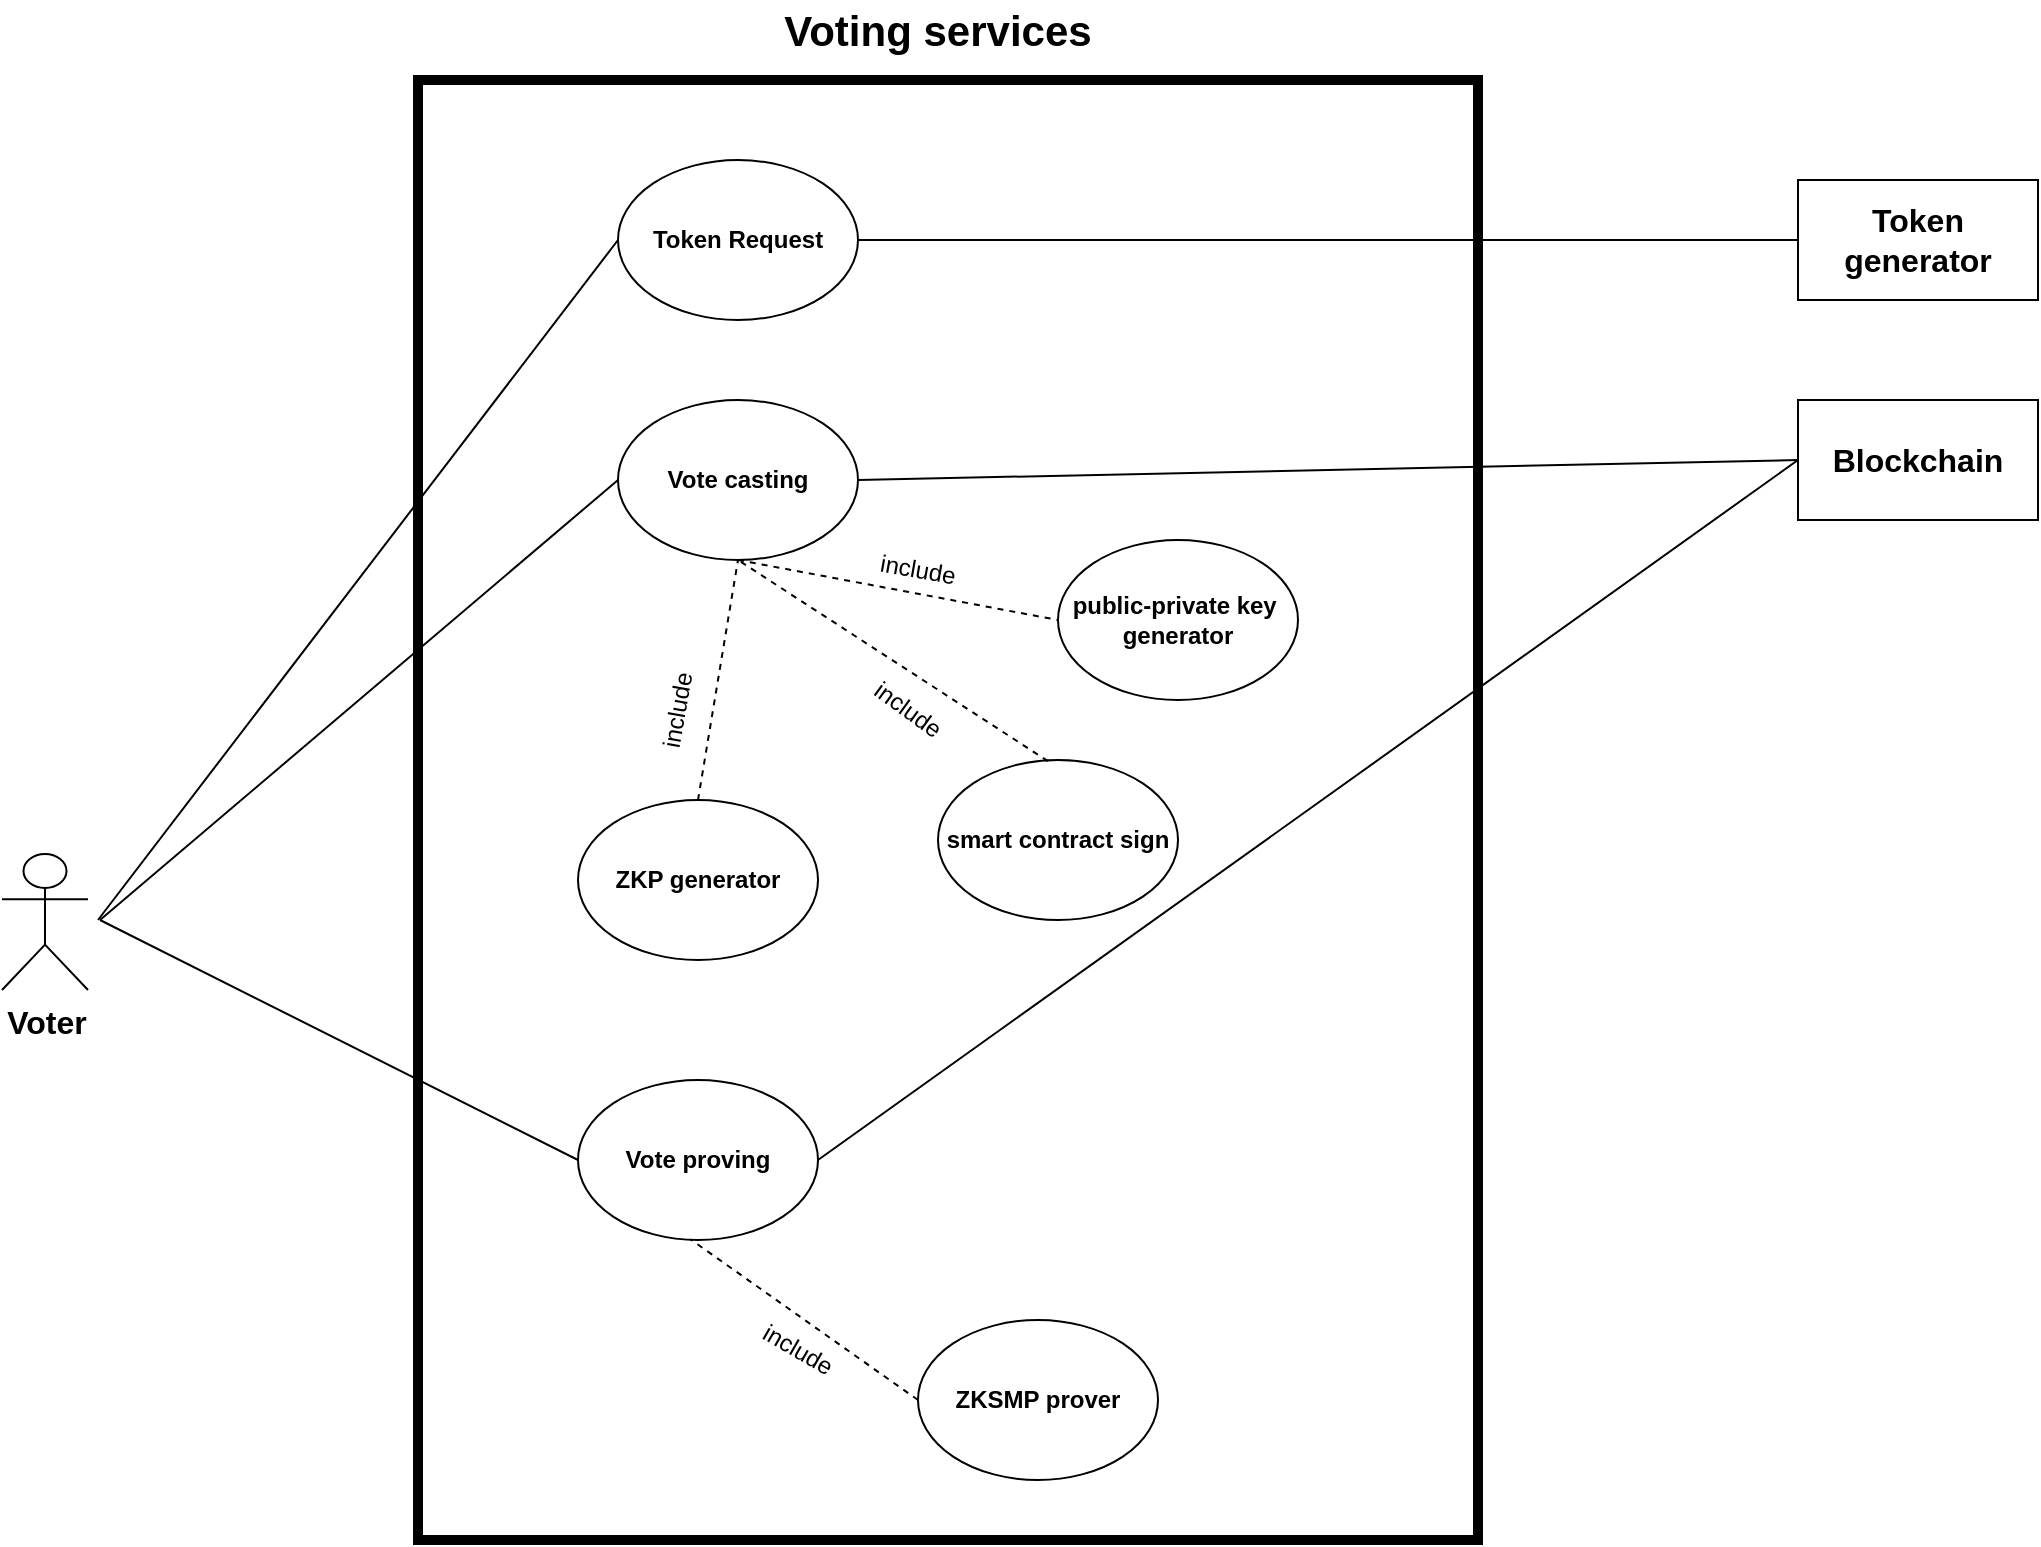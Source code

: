 <mxfile version="25.0.1">
  <diagram name="Page-1" id="ATfXu8jkNSImCt0j8Cfg">
    <mxGraphModel dx="1956" dy="2258" grid="1" gridSize="10" guides="1" tooltips="1" connect="1" arrows="1" fold="1" page="1" pageScale="1" pageWidth="850" pageHeight="1100" math="0" shadow="0">
      <root>
        <mxCell id="0" />
        <mxCell id="1" parent="0" />
        <mxCell id="P-7HhU2dx_47wgBdvO1a-7" value="" style="rounded=0;whiteSpace=wrap;html=1;fillColor=none;strokeWidth=5;" vertex="1" parent="1">
          <mxGeometry x="230" y="-40" width="530" height="730" as="geometry" />
        </mxCell>
        <mxCell id="1GnM5Je0mjcqMMnKxtjH-3" value="&lt;b&gt;Token Request&lt;/b&gt;" style="ellipse;whiteSpace=wrap;html=1;" parent="1" vertex="1">
          <mxGeometry x="330" width="120" height="80" as="geometry" />
        </mxCell>
        <mxCell id="1GnM5Je0mjcqMMnKxtjH-4" value="&lt;b&gt;Vote casting&lt;/b&gt;" style="ellipse;whiteSpace=wrap;html=1;" parent="1" vertex="1">
          <mxGeometry x="330" y="120" width="120" height="80" as="geometry" />
        </mxCell>
        <mxCell id="1GnM5Je0mjcqMMnKxtjH-6" value="&lt;b&gt;Vote proving&lt;/b&gt;" style="ellipse;whiteSpace=wrap;html=1;" parent="1" vertex="1">
          <mxGeometry x="310" y="460" width="120" height="80" as="geometry" />
        </mxCell>
        <mxCell id="1GnM5Je0mjcqMMnKxtjH-8" value="" style="endArrow=none;html=1;rounded=0;entryX=0;entryY=0.5;entryDx=0;entryDy=0;" parent="1" target="1GnM5Je0mjcqMMnKxtjH-3" edge="1">
          <mxGeometry width="50" height="50" relative="1" as="geometry">
            <mxPoint x="70" y="380" as="sourcePoint" />
            <mxPoint x="210" y="360" as="targetPoint" />
          </mxGeometry>
        </mxCell>
        <mxCell id="1GnM5Je0mjcqMMnKxtjH-11" value="" style="endArrow=none;html=1;rounded=0;entryX=0;entryY=0.5;entryDx=0;entryDy=0;" parent="1" target="1GnM5Je0mjcqMMnKxtjH-4" edge="1">
          <mxGeometry width="50" height="50" relative="1" as="geometry">
            <mxPoint x="71" y="380" as="sourcePoint" />
            <mxPoint x="190" y="460" as="targetPoint" />
          </mxGeometry>
        </mxCell>
        <mxCell id="1GnM5Je0mjcqMMnKxtjH-13" value="" style="endArrow=none;html=1;rounded=0;exitX=0;exitY=0.5;exitDx=0;exitDy=0;" parent="1" source="1GnM5Je0mjcqMMnKxtjH-6" edge="1">
          <mxGeometry width="50" height="50" relative="1" as="geometry">
            <mxPoint x="150" y="620" as="sourcePoint" />
            <mxPoint x="71" y="380" as="targetPoint" />
          </mxGeometry>
        </mxCell>
        <mxCell id="P-7HhU2dx_47wgBdvO1a-6" value="&lt;b&gt;&lt;font style=&quot;font-size: 16px;&quot;&gt;Voter&lt;/font&gt;&lt;/b&gt;" style="shape=umlActor;verticalLabelPosition=bottom;verticalAlign=top;html=1;outlineConnect=0;" vertex="1" parent="1">
          <mxGeometry x="22" y="347" width="43" height="68" as="geometry" />
        </mxCell>
        <mxCell id="P-7HhU2dx_47wgBdvO1a-10" value="&lt;b&gt;&lt;font style=&quot;font-size: 21px;&quot;&gt;Voting services&lt;/font&gt;&lt;/b&gt;" style="text;html=1;align=center;verticalAlign=middle;whiteSpace=wrap;rounded=0;" vertex="1" parent="1">
          <mxGeometry x="230" y="-80" width="520" height="30" as="geometry" />
        </mxCell>
        <mxCell id="P-7HhU2dx_47wgBdvO1a-23" value="&lt;b&gt;&lt;font style=&quot;font-size: 16px;&quot;&gt;Token generator&lt;/font&gt;&lt;/b&gt;" style="rounded=0;whiteSpace=wrap;html=1;" vertex="1" parent="1">
          <mxGeometry x="920" y="10" width="120" height="60" as="geometry" />
        </mxCell>
        <mxCell id="P-7HhU2dx_47wgBdvO1a-24" value="" style="endArrow=none;html=1;rounded=0;exitX=1;exitY=0.5;exitDx=0;exitDy=0;entryX=0;entryY=0.5;entryDx=0;entryDy=0;" edge="1" parent="1" source="1GnM5Je0mjcqMMnKxtjH-3" target="P-7HhU2dx_47wgBdvO1a-23">
          <mxGeometry width="50" height="50" relative="1" as="geometry">
            <mxPoint x="510" y="300" as="sourcePoint" />
            <mxPoint x="650" y="320" as="targetPoint" />
          </mxGeometry>
        </mxCell>
        <mxCell id="P-7HhU2dx_47wgBdvO1a-25" value="&lt;b&gt;&lt;font style=&quot;font-size: 16px;&quot;&gt;Blockchain&lt;/font&gt;&lt;/b&gt;" style="rounded=0;whiteSpace=wrap;html=1;" vertex="1" parent="1">
          <mxGeometry x="920" y="120" width="120" height="60" as="geometry" />
        </mxCell>
        <mxCell id="P-7HhU2dx_47wgBdvO1a-26" value="" style="endArrow=none;html=1;rounded=0;exitX=1;exitY=0.5;exitDx=0;exitDy=0;entryX=0;entryY=0.5;entryDx=0;entryDy=0;" edge="1" parent="1" source="1GnM5Je0mjcqMMnKxtjH-4" target="P-7HhU2dx_47wgBdvO1a-25">
          <mxGeometry width="50" height="50" relative="1" as="geometry">
            <mxPoint x="520" y="430" as="sourcePoint" />
            <mxPoint x="650" y="430" as="targetPoint" />
          </mxGeometry>
        </mxCell>
        <mxCell id="P-7HhU2dx_47wgBdvO1a-29" value="" style="endArrow=none;html=1;rounded=0;exitX=1;exitY=0.5;exitDx=0;exitDy=0;entryX=0;entryY=0.5;entryDx=0;entryDy=0;" edge="1" parent="1" source="1GnM5Je0mjcqMMnKxtjH-6" target="P-7HhU2dx_47wgBdvO1a-25">
          <mxGeometry width="50" height="50" relative="1" as="geometry">
            <mxPoint x="510" y="650" as="sourcePoint" />
            <mxPoint x="650" y="430" as="targetPoint" />
          </mxGeometry>
        </mxCell>
        <mxCell id="P-7HhU2dx_47wgBdvO1a-39" value="&lt;b&gt;public-private key&amp;nbsp;&lt;/b&gt;&lt;div&gt;&lt;b&gt;generator&lt;/b&gt;&lt;/div&gt;" style="ellipse;whiteSpace=wrap;html=1;" vertex="1" parent="1">
          <mxGeometry x="550" y="190" width="120" height="80" as="geometry" />
        </mxCell>
        <mxCell id="P-7HhU2dx_47wgBdvO1a-40" value="" style="endArrow=none;dashed=1;html=1;rounded=0;entryX=0;entryY=0.5;entryDx=0;entryDy=0;exitX=0.5;exitY=1;exitDx=0;exitDy=0;" edge="1" parent="1" source="1GnM5Je0mjcqMMnKxtjH-4" target="P-7HhU2dx_47wgBdvO1a-39">
          <mxGeometry width="50" height="50" relative="1" as="geometry">
            <mxPoint x="469.524" y="218.005" as="sourcePoint" />
            <mxPoint x="430" y="230" as="targetPoint" />
          </mxGeometry>
        </mxCell>
        <mxCell id="P-7HhU2dx_47wgBdvO1a-43" value="&lt;div&gt;&lt;b&gt;smart contract sign&lt;/b&gt;&lt;/div&gt;" style="ellipse;whiteSpace=wrap;html=1;" vertex="1" parent="1">
          <mxGeometry x="490" y="300" width="120" height="80" as="geometry" />
        </mxCell>
        <mxCell id="P-7HhU2dx_47wgBdvO1a-44" value="" style="endArrow=none;dashed=1;html=1;rounded=0;exitX=0.458;exitY=0.007;exitDx=0;exitDy=0;exitPerimeter=0;entryX=0.5;entryY=1;entryDx=0;entryDy=0;" edge="1" parent="1" source="P-7HhU2dx_47wgBdvO1a-43" target="1GnM5Je0mjcqMMnKxtjH-4">
          <mxGeometry width="50" height="50" relative="1" as="geometry">
            <mxPoint x="330" y="290" as="sourcePoint" />
            <mxPoint x="400" y="200" as="targetPoint" />
          </mxGeometry>
        </mxCell>
        <mxCell id="P-7HhU2dx_47wgBdvO1a-45" value="include" style="text;html=1;align=center;verticalAlign=middle;whiteSpace=wrap;rounded=0;rotation=36;" vertex="1" parent="1">
          <mxGeometry x="445" y="260" width="60" height="30" as="geometry" />
        </mxCell>
        <mxCell id="P-7HhU2dx_47wgBdvO1a-47" value="include" style="text;html=1;align=center;verticalAlign=middle;whiteSpace=wrap;rounded=0;rotation=10;" vertex="1" parent="1">
          <mxGeometry x="450" y="190" width="60" height="30" as="geometry" />
        </mxCell>
        <mxCell id="P-7HhU2dx_47wgBdvO1a-48" value="&lt;div&gt;&lt;b&gt;ZKP generator&lt;/b&gt;&lt;/div&gt;" style="ellipse;whiteSpace=wrap;html=1;" vertex="1" parent="1">
          <mxGeometry x="310" y="320" width="120" height="80" as="geometry" />
        </mxCell>
        <mxCell id="P-7HhU2dx_47wgBdvO1a-49" value="" style="endArrow=none;dashed=1;html=1;rounded=0;entryX=0.5;entryY=1;entryDx=0;entryDy=0;exitX=0.5;exitY=0;exitDx=0;exitDy=0;" edge="1" parent="1" source="P-7HhU2dx_47wgBdvO1a-48" target="1GnM5Je0mjcqMMnKxtjH-4">
          <mxGeometry width="50" height="50" relative="1" as="geometry">
            <mxPoint x="340" y="300" as="sourcePoint" />
            <mxPoint x="390" y="250" as="targetPoint" />
          </mxGeometry>
        </mxCell>
        <mxCell id="P-7HhU2dx_47wgBdvO1a-50" value="include" style="text;html=1;align=center;verticalAlign=middle;whiteSpace=wrap;rounded=0;rotation=-80;" vertex="1" parent="1">
          <mxGeometry x="330" y="260" width="60" height="30" as="geometry" />
        </mxCell>
        <mxCell id="P-7HhU2dx_47wgBdvO1a-51" value="&lt;div&gt;&lt;b&gt;ZKSMP prover&lt;/b&gt;&lt;/div&gt;" style="ellipse;whiteSpace=wrap;html=1;" vertex="1" parent="1">
          <mxGeometry x="480" y="580" width="120" height="80" as="geometry" />
        </mxCell>
        <mxCell id="P-7HhU2dx_47wgBdvO1a-52" value="" style="endArrow=none;dashed=1;html=1;rounded=0;entryX=0.468;entryY=0.995;entryDx=0;entryDy=0;entryPerimeter=0;exitX=0;exitY=0.5;exitDx=0;exitDy=0;" edge="1" parent="1" source="P-7HhU2dx_47wgBdvO1a-51" target="1GnM5Je0mjcqMMnKxtjH-6">
          <mxGeometry width="50" height="50" relative="1" as="geometry">
            <mxPoint x="370" y="640" as="sourcePoint" />
            <mxPoint x="420" y="590" as="targetPoint" />
          </mxGeometry>
        </mxCell>
        <mxCell id="P-7HhU2dx_47wgBdvO1a-53" value="include" style="text;html=1;align=center;verticalAlign=middle;whiteSpace=wrap;rounded=0;rotation=30;" vertex="1" parent="1">
          <mxGeometry x="390" y="580" width="60" height="30" as="geometry" />
        </mxCell>
      </root>
    </mxGraphModel>
  </diagram>
</mxfile>
